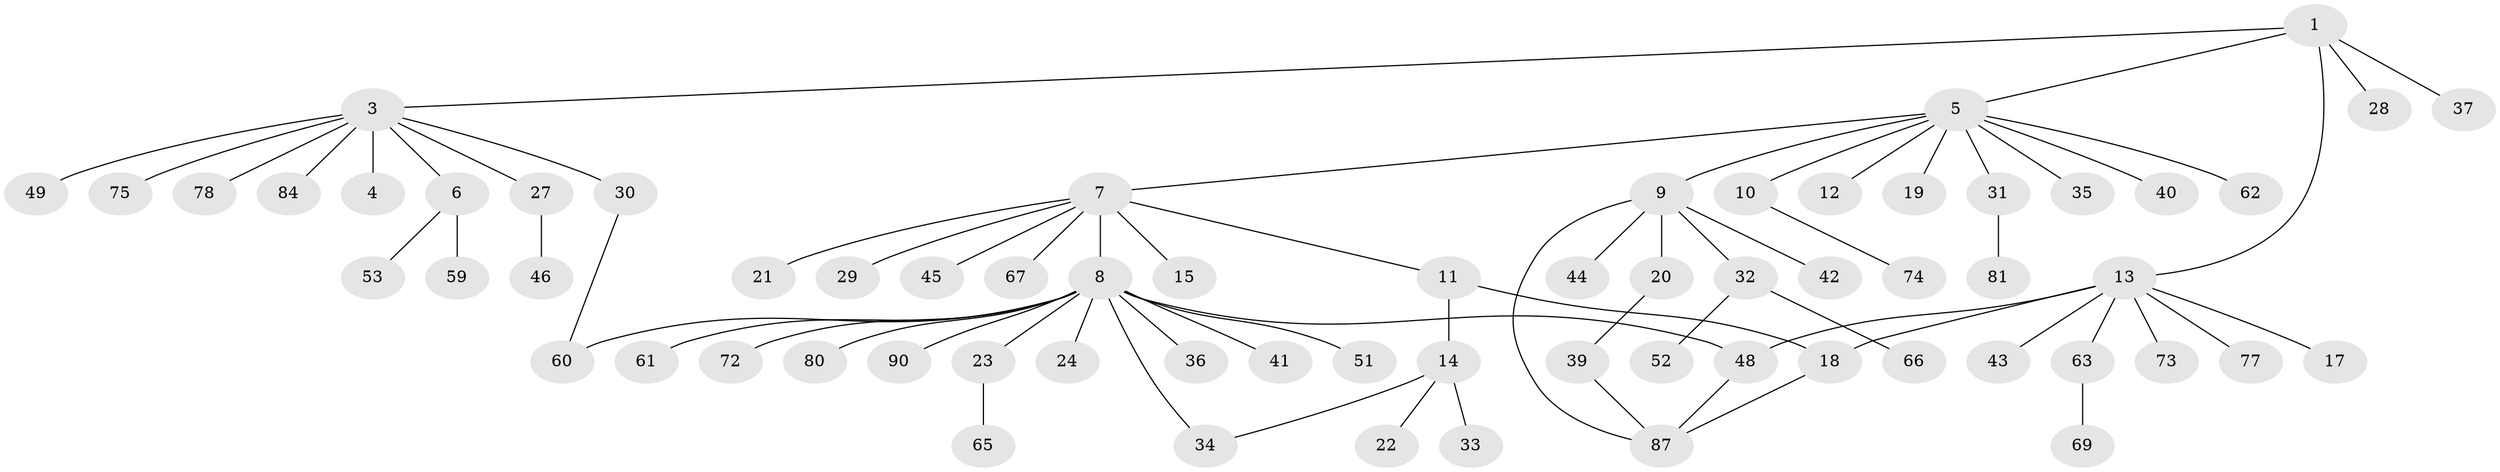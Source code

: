 // Generated by graph-tools (version 1.1) at 2025/51/02/27/25 19:51:56]
// undirected, 66 vertices, 72 edges
graph export_dot {
graph [start="1"]
  node [color=gray90,style=filled];
  1 [super="+2"];
  3 [super="+68"];
  4;
  5 [super="+58"];
  6 [super="+25"];
  7 [super="+54"];
  8 [super="+82"];
  9 [super="+16"];
  10 [super="+38"];
  11 [super="+26"];
  12;
  13 [super="+86"];
  14 [super="+55"];
  15 [super="+50"];
  17 [super="+76"];
  18;
  19;
  20;
  21;
  22;
  23;
  24;
  27 [super="+70"];
  28 [super="+71"];
  29;
  30;
  31;
  32;
  33;
  34 [super="+56"];
  35;
  36;
  37 [super="+64"];
  39 [super="+83"];
  40;
  41;
  42;
  43 [super="+57"];
  44;
  45;
  46 [super="+47"];
  48;
  49;
  51;
  52;
  53;
  59 [super="+89"];
  60 [super="+79"];
  61;
  62;
  63;
  65 [super="+85"];
  66;
  67;
  69;
  72;
  73;
  74;
  75;
  77;
  78;
  80;
  81;
  84;
  87 [super="+88"];
  90;
  1 -- 13;
  1 -- 3;
  1 -- 37;
  1 -- 5;
  1 -- 28;
  3 -- 4;
  3 -- 6;
  3 -- 27;
  3 -- 30;
  3 -- 49;
  3 -- 75;
  3 -- 78;
  3 -- 84;
  5 -- 7;
  5 -- 9;
  5 -- 10;
  5 -- 12;
  5 -- 19;
  5 -- 31;
  5 -- 35;
  5 -- 40;
  5 -- 62;
  6 -- 53;
  6 -- 59;
  7 -- 8 [weight=2];
  7 -- 11;
  7 -- 15;
  7 -- 21;
  7 -- 29;
  7 -- 45;
  7 -- 67;
  8 -- 23;
  8 -- 24;
  8 -- 34;
  8 -- 36;
  8 -- 41;
  8 -- 48;
  8 -- 51;
  8 -- 61;
  8 -- 72;
  8 -- 80;
  8 -- 90;
  8 -- 60;
  9 -- 20 [weight=2];
  9 -- 32;
  9 -- 87;
  9 -- 42;
  9 -- 44;
  10 -- 74;
  11 -- 14;
  11 -- 18;
  13 -- 17;
  13 -- 18;
  13 -- 43;
  13 -- 48;
  13 -- 63;
  13 -- 73;
  13 -- 77;
  14 -- 22;
  14 -- 33;
  14 -- 34;
  18 -- 87;
  20 -- 39;
  23 -- 65;
  27 -- 46;
  30 -- 60;
  31 -- 81;
  32 -- 52;
  32 -- 66;
  39 -- 87;
  48 -- 87;
  63 -- 69;
}
